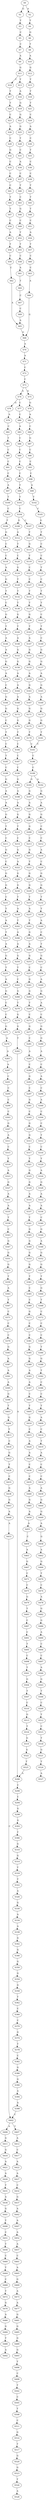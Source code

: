 strict digraph  {
	S0 -> S1 [ label = G ];
	S0 -> S2 [ label = A ];
	S1 -> S3 [ label = T ];
	S2 -> S4 [ label = T ];
	S3 -> S5 [ label = C ];
	S4 -> S6 [ label = G ];
	S5 -> S7 [ label = C ];
	S6 -> S8 [ label = T ];
	S7 -> S9 [ label = A ];
	S8 -> S10 [ label = A ];
	S9 -> S11 [ label = G ];
	S10 -> S12 [ label = G ];
	S11 -> S13 [ label = T ];
	S11 -> S14 [ label = C ];
	S12 -> S15 [ label = T ];
	S13 -> S16 [ label = A ];
	S14 -> S17 [ label = T ];
	S15 -> S18 [ label = T ];
	S16 -> S19 [ label = G ];
	S17 -> S20 [ label = T ];
	S18 -> S21 [ label = T ];
	S19 -> S22 [ label = G ];
	S20 -> S23 [ label = C ];
	S21 -> S24 [ label = C ];
	S22 -> S25 [ label = G ];
	S23 -> S26 [ label = A ];
	S24 -> S27 [ label = A ];
	S25 -> S28 [ label = T ];
	S26 -> S29 [ label = C ];
	S27 -> S30 [ label = C ];
	S28 -> S31 [ label = C ];
	S29 -> S32 [ label = G ];
	S30 -> S33 [ label = T ];
	S31 -> S34 [ label = A ];
	S32 -> S35 [ label = C ];
	S33 -> S36 [ label = C ];
	S34 -> S37 [ label = C ];
	S35 -> S38 [ label = C ];
	S36 -> S39 [ label = C ];
	S37 -> S40 [ label = T ];
	S38 -> S41 [ label = C ];
	S39 -> S42 [ label = T ];
	S40 -> S43 [ label = C ];
	S41 -> S44 [ label = T ];
	S42 -> S45 [ label = T ];
	S43 -> S46 [ label = G ];
	S44 -> S47 [ label = T ];
	S45 -> S48 [ label = T ];
	S46 -> S49 [ label = C ];
	S47 -> S50 [ label = C ];
	S48 -> S51 [ label = C ];
	S49 -> S52 [ label = T ];
	S50 -> S53 [ label = A ];
	S51 -> S54 [ label = A ];
	S52 -> S55 [ label = T ];
	S53 -> S56 [ label = T ];
	S54 -> S57 [ label = T ];
	S55 -> S58 [ label = C ];
	S56 -> S59 [ label = C ];
	S57 -> S60 [ label = C ];
	S58 -> S61 [ label = A ];
	S59 -> S62 [ label = C ];
	S60 -> S63 [ label = C ];
	S61 -> S64 [ label = T ];
	S62 -> S65 [ label = A ];
	S63 -> S66 [ label = A ];
	S64 -> S67 [ label = C ];
	S65 -> S68 [ label = G ];
	S66 -> S68 [ label = G ];
	S67 -> S69 [ label = C ];
	S68 -> S70 [ label = A ];
	S69 -> S65 [ label = A ];
	S70 -> S71 [ label = A ];
	S71 -> S72 [ label = C ];
	S72 -> S73 [ label = C ];
	S73 -> S74 [ label = A ];
	S73 -> S75 [ label = G ];
	S74 -> S76 [ label = G ];
	S74 -> S77 [ label = C ];
	S75 -> S78 [ label = G ];
	S76 -> S79 [ label = A ];
	S77 -> S80 [ label = C ];
	S78 -> S81 [ label = A ];
	S79 -> S82 [ label = C ];
	S80 -> S83 [ label = A ];
	S81 -> S84 [ label = C ];
	S82 -> S85 [ label = T ];
	S83 -> S86 [ label = C ];
	S84 -> S87 [ label = G ];
	S85 -> S88 [ label = C ];
	S86 -> S89 [ label = C ];
	S87 -> S90 [ label = C ];
	S88 -> S91 [ label = C ];
	S89 -> S92 [ label = C ];
	S90 -> S93 [ label = C ];
	S91 -> S94 [ label = C ];
	S92 -> S95 [ label = C ];
	S93 -> S96 [ label = C ];
	S94 -> S97 [ label = A ];
	S95 -> S98 [ label = T ];
	S96 -> S99 [ label = A ];
	S97 -> S100 [ label = T ];
	S98 -> S101 [ label = T ];
	S99 -> S102 [ label = T ];
	S100 -> S103 [ label = C ];
	S101 -> S104 [ label = C ];
	S102 -> S105 [ label = C ];
	S103 -> S106 [ label = T ];
	S104 -> S107 [ label = C ];
	S104 -> S108 [ label = G ];
	S105 -> S109 [ label = G ];
	S106 -> S110 [ label = G ];
	S107 -> S111 [ label = T ];
	S108 -> S112 [ label = A ];
	S109 -> S113 [ label = T ];
	S110 -> S114 [ label = C ];
	S111 -> S115 [ label = G ];
	S112 -> S116 [ label = T ];
	S113 -> S117 [ label = C ];
	S114 -> S118 [ label = C ];
	S115 -> S119 [ label = T ];
	S116 -> S120 [ label = C ];
	S117 -> S121 [ label = C ];
	S118 -> S122 [ label = A ];
	S119 -> S123 [ label = C ];
	S120 -> S124 [ label = G ];
	S121 -> S125 [ label = T ];
	S122 -> S126 [ label = G ];
	S123 -> S127 [ label = C ];
	S124 -> S128 [ label = T ];
	S125 -> S129 [ label = C ];
	S126 -> S130 [ label = T ];
	S127 -> S131 [ label = T ];
	S128 -> S132 [ label = T ];
	S129 -> S133 [ label = T ];
	S130 -> S134 [ label = C ];
	S131 -> S135 [ label = T ];
	S132 -> S136 [ label = T ];
	S133 -> S137 [ label = T ];
	S134 -> S138 [ label = G ];
	S135 -> S139 [ label = G ];
	S136 -> S140 [ label = G ];
	S137 -> S141 [ label = C ];
	S138 -> S142 [ label = T ];
	S139 -> S143 [ label = T ];
	S140 -> S144 [ label = T ];
	S141 -> S145 [ label = T ];
	S142 -> S146 [ label = A ];
	S143 -> S147 [ label = A ];
	S144 -> S148 [ label = A ];
	S145 -> S149 [ label = C ];
	S146 -> S150 [ label = A ];
	S147 -> S151 [ label = G ];
	S148 -> S152 [ label = G ];
	S149 -> S153 [ label = G ];
	S150 -> S154 [ label = G ];
	S151 -> S155 [ label = G ];
	S152 -> S156 [ label = G ];
	S153 -> S157 [ label = G ];
	S154 -> S158 [ label = A ];
	S155 -> S159 [ label = A ];
	S156 -> S160 [ label = A ];
	S157 -> S161 [ label = A ];
	S158 -> S162 [ label = C ];
	S159 -> S163 [ label = G ];
	S160 -> S164 [ label = A ];
	S161 -> S165 [ label = G ];
	S162 -> S166 [ label = G ];
	S163 -> S167 [ label = A ];
	S164 -> S168 [ label = A ];
	S165 -> S169 [ label = A ];
	S166 -> S170 [ label = G ];
	S167 -> S171 [ label = G ];
	S168 -> S172 [ label = G ];
	S169 -> S173 [ label = G ];
	S170 -> S174 [ label = C ];
	S171 -> S175 [ label = G ];
	S172 -> S176 [ label = G ];
	S173 -> S177 [ label = G ];
	S174 -> S178 [ label = T ];
	S175 -> S179 [ label = T ];
	S176 -> S180 [ label = T ];
	S177 -> S181 [ label = T ];
	S178 -> S182 [ label = C ];
	S179 -> S183 [ label = C ];
	S180 -> S184 [ label = C ];
	S181 -> S183 [ label = C ];
	S182 -> S185 [ label = T ];
	S183 -> S186 [ label = C ];
	S184 -> S187 [ label = C ];
	S185 -> S188 [ label = C ];
	S186 -> S189 [ label = C ];
	S187 -> S190 [ label = C ];
	S188 -> S191 [ label = G ];
	S189 -> S192 [ label = A ];
	S189 -> S193 [ label = G ];
	S190 -> S194 [ label = G ];
	S191 -> S195 [ label = A ];
	S192 -> S196 [ label = G ];
	S193 -> S197 [ label = G ];
	S194 -> S198 [ label = A ];
	S195 -> S199 [ label = A ];
	S196 -> S200 [ label = A ];
	S197 -> S201 [ label = A ];
	S198 -> S202 [ label = A ];
	S199 -> S203 [ label = G ];
	S200 -> S204 [ label = G ];
	S201 -> S205 [ label = G ];
	S202 -> S206 [ label = G ];
	S203 -> S207 [ label = T ];
	S204 -> S208 [ label = C ];
	S205 -> S209 [ label = G ];
	S206 -> S210 [ label = T ];
	S207 -> S211 [ label = C ];
	S208 -> S212 [ label = C ];
	S209 -> S213 [ label = C ];
	S210 -> S214 [ label = C ];
	S211 -> S215 [ label = G ];
	S212 -> S216 [ label = A ];
	S213 -> S217 [ label = G ];
	S214 -> S218 [ label = G ];
	S215 -> S219 [ label = C ];
	S216 -> S220 [ label = C ];
	S217 -> S221 [ label = T ];
	S218 -> S222 [ label = A ];
	S219 -> S223 [ label = G ];
	S220 -> S224 [ label = G ];
	S221 -> S225 [ label = G ];
	S222 -> S226 [ label = G ];
	S223 -> S227 [ label = G ];
	S224 -> S228 [ label = G ];
	S225 -> S229 [ label = G ];
	S226 -> S230 [ label = G ];
	S227 -> S231 [ label = C ];
	S228 -> S232 [ label = T ];
	S229 -> S233 [ label = T ];
	S230 -> S234 [ label = T ];
	S231 -> S235 [ label = T ];
	S232 -> S236 [ label = T ];
	S233 -> S237 [ label = A ];
	S234 -> S238 [ label = A ];
	S235 -> S239 [ label = A ];
	S236 -> S240 [ label = A ];
	S237 -> S241 [ label = T ];
	S238 -> S242 [ label = T ];
	S239 -> S243 [ label = T ];
	S240 -> S244 [ label = C ];
	S241 -> S245 [ label = G ];
	S242 -> S246 [ label = A ];
	S243 -> S247 [ label = A ];
	S244 -> S248 [ label = T ];
	S245 -> S249 [ label = A ];
	S246 -> S250 [ label = A ];
	S247 -> S251 [ label = G ];
	S248 -> S252 [ label = G ];
	S249 -> S253 [ label = G ];
	S250 -> S254 [ label = G ];
	S251 -> S255 [ label = T ];
	S252 -> S256 [ label = C ];
	S253 -> S257 [ label = C ];
	S254 -> S258 [ label = T ];
	S255 -> S259 [ label = A ];
	S256 -> S260 [ label = A ];
	S257 -> S261 [ label = G ];
	S258 -> S262 [ label = C ];
	S259 -> S263 [ label = G ];
	S260 -> S264 [ label = G ];
	S261 -> S265 [ label = G ];
	S262 -> S266 [ label = G ];
	S263 -> S267 [ label = C ];
	S264 -> S268 [ label = A ];
	S265 -> S269 [ label = T ];
	S266 -> S270 [ label = T ];
	S267 -> S271 [ label = C ];
	S268 -> S272 [ label = C ];
	S269 -> S273 [ label = C ];
	S270 -> S274 [ label = G ];
	S271 -> S275 [ label = G ];
	S272 -> S276 [ label = G ];
	S273 -> S277 [ label = G ];
	S274 -> S278 [ label = G ];
	S275 -> S279 [ label = A ];
	S276 -> S280 [ label = G ];
	S277 -> S281 [ label = C ];
	S278 -> S282 [ label = T ];
	S279 -> S283 [ label = A ];
	S280 -> S284 [ label = A ];
	S281 -> S285 [ label = A ];
	S282 -> S286 [ label = A ];
	S283 -> S287 [ label = A ];
	S284 -> S288 [ label = C ];
	S285 -> S289 [ label = C ];
	S286 -> S290 [ label = C ];
	S287 -> S291 [ label = C ];
	S288 -> S292 [ label = A ];
	S289 -> S293 [ label = G ];
	S290 -> S294 [ label = C ];
	S291 -> S295 [ label = C ];
	S292 -> S296 [ label = C ];
	S293 -> S297 [ label = C ];
	S294 -> S298 [ label = G ];
	S295 -> S299 [ label = C ];
	S296 -> S300 [ label = A ];
	S297 -> S301 [ label = G ];
	S298 -> S302 [ label = G ];
	S299 -> S303 [ label = C ];
	S300 -> S304 [ label = C ];
	S301 -> S305 [ label = C ];
	S302 -> S306 [ label = T ];
	S303 -> S307 [ label = G ];
	S304 -> S308 [ label = C ];
	S305 -> S309 [ label = G ];
	S306 -> S310 [ label = G ];
	S307 -> S311 [ label = A ];
	S308 -> S312 [ label = T ];
	S309 -> S313 [ label = G ];
	S310 -> S314 [ label = G ];
	S311 -> S315 [ label = C ];
	S312 -> S316 [ label = C ];
	S313 -> S317 [ label = C ];
	S314 -> S318 [ label = T ];
	S315 -> S319 [ label = T ];
	S316 -> S320 [ label = T ];
	S317 -> S321 [ label = T ];
	S318 -> S322 [ label = T ];
	S319 -> S323 [ label = A ];
	S320 -> S324 [ label = A ];
	S321 -> S325 [ label = G ];
	S322 -> S326 [ label = A ];
	S323 -> S327 [ label = G ];
	S324 -> S328 [ label = G ];
	S325 -> S329 [ label = G ];
	S326 -> S330 [ label = G ];
	S327 -> S331 [ label = A ];
	S328 -> S332 [ label = A ];
	S329 -> S333 [ label = A ];
	S330 -> S334 [ label = A ];
	S331 -> S335 [ label = A ];
	S332 -> S336 [ label = A ];
	S333 -> S337 [ label = A ];
	S334 -> S338 [ label = A ];
	S335 -> S339 [ label = T ];
	S336 -> S340 [ label = C ];
	S337 -> S341 [ label = T ];
	S338 -> S342 [ label = G ];
	S339 -> S343 [ label = C ];
	S340 -> S344 [ label = G ];
	S341 -> S345 [ label = G ];
	S342 -> S346 [ label = G ];
	S343 -> S347 [ label = G ];
	S344 -> S348 [ label = A ];
	S345 -> S349 [ label = G ];
	S346 -> S350 [ label = G ];
	S347 -> S351 [ label = G ];
	S348 -> S352 [ label = G ];
	S349 -> S353 [ label = G ];
	S350 -> S354 [ label = G ];
	S351 -> S355 [ label = G ];
	S352 -> S356 [ label = G ];
	S353 -> S357 [ label = G ];
	S354 -> S358 [ label = G ];
	S355 -> S359 [ label = T ];
	S356 -> S360 [ label = T ];
	S357 -> S361 [ label = T ];
	S358 -> S362 [ label = T ];
	S359 -> S363 [ label = A ];
	S360 -> S364 [ label = G ];
	S361 -> S365 [ label = C ];
	S362 -> S366 [ label = C ];
	S363 -> S367 [ label = T ];
	S364 -> S368 [ label = T ];
	S365 -> S369 [ label = C ];
	S366 -> S370 [ label = C ];
	S367 -> S371 [ label = C ];
	S368 -> S372 [ label = C ];
	S369 -> S373 [ label = G ];
	S370 -> S374 [ label = G ];
	S371 -> S375 [ label = C ];
	S372 -> S376 [ label = C ];
	S373 -> S377 [ label = C ];
	S374 -> S378 [ label = T ];
	S375 -> S379 [ label = C ];
	S376 -> S380 [ label = C ];
	S377 -> S381 [ label = C ];
	S378 -> S382 [ label = C ];
	S379 -> S383 [ label = G ];
	S380 -> S384 [ label = T ];
	S381 -> S385 [ label = G ];
	S382 -> S386 [ label = G ];
	S383 -> S387 [ label = A ];
	S384 -> S388 [ label = G ];
	S385 -> S389 [ label = G ];
	S386 -> S390 [ label = G ];
	S387 -> S391 [ label = A ];
	S388 -> S392 [ label = T ];
	S389 -> S393 [ label = A ];
	S390 -> S394 [ label = A ];
	S391 -> S395 [ label = A ];
	S392 -> S396 [ label = C ];
	S393 -> S397 [ label = A ];
	S394 -> S398 [ label = A ];
	S395 -> S399 [ label = G ];
	S396 -> S400 [ label = C ];
	S397 -> S401 [ label = C ];
	S398 -> S402 [ label = C ];
	S399 -> S403 [ label = T ];
	S400 -> S404 [ label = T ];
	S401 -> S405 [ label = T ];
	S402 -> S406 [ label = A ];
	S402 -> S407 [ label = T ];
	S403 -> S408 [ label = G ];
	S404 -> S409 [ label = A ];
	S405 -> S410 [ label = G ];
	S406 -> S411 [ label = G ];
	S407 -> S412 [ label = A ];
	S408 -> S413 [ label = T ];
	S409 -> S414 [ label = C ];
	S410 -> S415 [ label = C ];
	S411 -> S416 [ label = G ];
	S412 -> S417 [ label = C ];
	S413 -> S418 [ label = C ];
	S414 -> S419 [ label = T ];
	S415 -> S420 [ label = A ];
	S416 -> S421 [ label = A ];
	S417 -> S422 [ label = A ];
	S418 -> S423 [ label = G ];
	S419 -> S424 [ label = A ];
	S420 -> S425 [ label = A ];
	S421 -> S426 [ label = A ];
	S422 -> S427 [ label = A ];
	S423 -> S428 [ label = T ];
	S424 -> S429 [ label = C ];
	S425 -> S430 [ label = C ];
	S426 -> S431 [ label = T ];
	S427 -> S432 [ label = C ];
	S428 -> S433 [ label = C ];
	S429 -> S434 [ label = C ];
	S430 -> S435 [ label = C ];
	S431 -> S436 [ label = A ];
	S432 -> S437 [ label = G ];
	S433 -> S438 [ label = G ];
	S434 -> S439 [ label = A ];
	S435 -> S440 [ label = A ];
	S436 -> S441 [ label = G ];
	S437 -> S442 [ label = A ];
	S438 -> S443 [ label = G ];
	S439 -> S444 [ label = G ];
	S440 -> S445 [ label = G ];
	S441 -> S446 [ label = T ];
	S442 -> S447 [ label = A ];
	S443 -> S448 [ label = A ];
	S444 -> S449 [ label = G ];
	S445 -> S450 [ label = A ];
	S446 -> S451 [ label = C ];
	S447 -> S452 [ label = A ];
	S448 -> S453 [ label = A ];
	S449 -> S454 [ label = A ];
	S450 -> S455 [ label = A ];
	S451 -> S456 [ label = T ];
	S452 -> S457 [ label = A ];
	S453 -> S402 [ label = C ];
	S454 -> S458 [ label = G ];
	S455 -> S459 [ label = C ];
	S456 -> S460 [ label = C ];
	S457 -> S461 [ label = C ];
	S458 -> S462 [ label = A ];
	S459 -> S463 [ label = A ];
	S460 -> S464 [ label = T ];
	S461 -> S465 [ label = A ];
	S462 -> S466 [ label = G ];
	S463 -> S467 [ label = G ];
	S464 -> S468 [ label = C ];
	S465 -> S469 [ label = G ];
	S466 -> S470 [ label = T ];
	S467 -> S471 [ label = C ];
	S468 -> S472 [ label = T ];
	S469 -> S473 [ label = A ];
	S470 -> S474 [ label = C ];
	S471 -> S475 [ label = C ];
	S472 -> S476 [ label = G ];
	S473 -> S477 [ label = A ];
	S474 -> S478 [ label = A ];
	S475 -> S479 [ label = G ];
	S476 -> S480 [ label = A ];
	S477 -> S481 [ label = G ];
	S478 -> S482 [ label = G ];
	S479 -> S483 [ label = T ];
	S480 -> S484 [ label = G ];
	S481 -> S485 [ label = G ];
	S482 -> S486 [ label = G ];
	S483 -> S487 [ label = C ];
	S484 -> S488 [ label = T ];
	S485 -> S489 [ label = G ];
	S486 -> S490 [ label = A ];
	S487 -> S491 [ label = C ];
	S488 -> S492 [ label = A ];
	S489 -> S493 [ label = G ];
	S490 -> S494 [ label = C ];
	S491 -> S495 [ label = T ];
	S493 -> S496 [ label = T ];
	S494 -> S497 [ label = C ];
	S495 -> S498 [ label = C ];
	S496 -> S499 [ label = C ];
	S497 -> S500 [ label = A ];
	S498 -> S501 [ label = T ];
	S499 -> S502 [ label = T ];
	S500 -> S503 [ label = G ];
	S501 -> S504 [ label = G ];
	S502 -> S505 [ label = C ];
	S503 -> S506 [ label = T ];
	S504 -> S507 [ label = T ];
	S505 -> S508 [ label = T ];
	S506 -> S509 [ label = C ];
	S507 -> S510 [ label = C ];
	S508 -> S511 [ label = C ];
	S509 -> S512 [ label = T ];
	S510 -> S513 [ label = G ];
	S511 -> S514 [ label = G ];
	S512 -> S515 [ label = C ];
	S513 -> S516 [ label = T ];
	S514 -> S517 [ label = T ];
	S515 -> S518 [ label = T ];
	S516 -> S519 [ label = G ];
	S517 -> S520 [ label = G ];
	S518 -> S521 [ label = G ];
	S519 -> S522 [ label = G ];
	S520 -> S523 [ label = G ];
	S521 -> S524 [ label = T ];
	S522 -> S525 [ label = T ];
	S523 -> S526 [ label = T ];
	S524 -> S527 [ label = A ];
	S525 -> S286 [ label = A ];
	S526 -> S528 [ label = A ];
}
